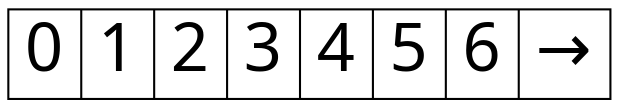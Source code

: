 digraph G {
    node [ shape=box, fontname="PT Mono", fontsize=32 ]

    string [ shape=record, label="0|1|2|3|4|5|6|→" ]
}
